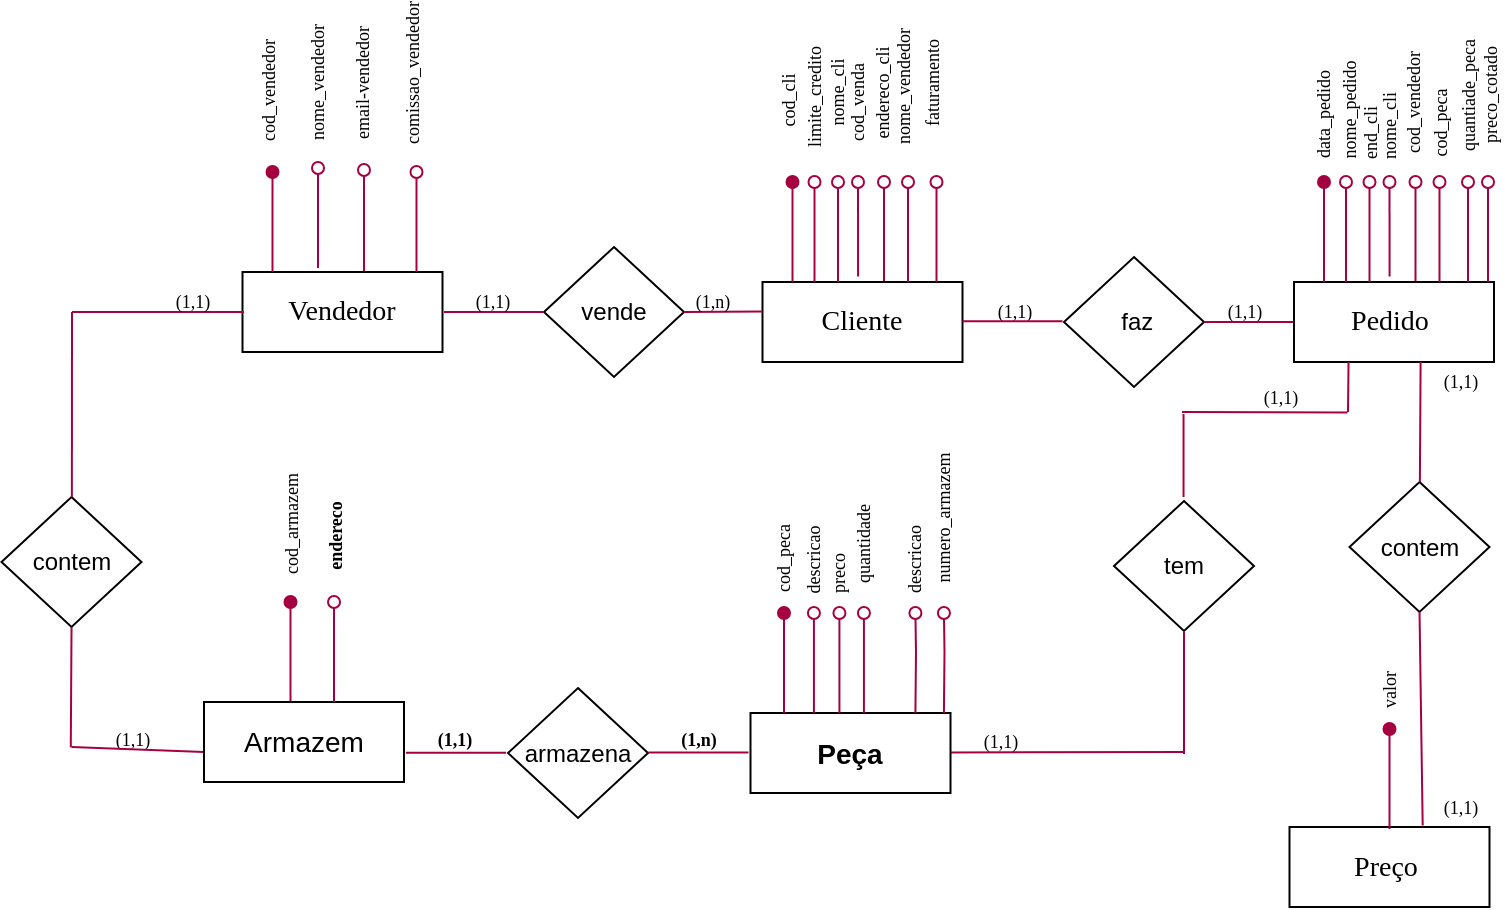 <mxfile version="20.2.6" type="github">
  <diagram id="frx2CAwn_rlbnii1L8UC" name="Página-1">
    <mxGraphModel dx="868" dy="520" grid="1" gridSize="10" guides="1" tooltips="1" connect="1" arrows="1" fold="1" page="1" pageScale="1" pageWidth="827" pageHeight="1169" math="0" shadow="0">
      <root>
        <mxCell id="0" />
        <mxCell id="1" parent="0" />
        <mxCell id="ZlgepFwVVTLc7G8j1k5C-1" value="" style="edgeStyle=none;rounded=0;orthogonalLoop=1;jettySize=auto;html=1;strokeColor=#A50040;endArrow=oval;endFill=0;fontSize=14;fillColor=#d80073;" edge="1" parent="1">
          <mxGeometry relative="1" as="geometry">
            <mxPoint x="190" y="209.0" as="sourcePoint" />
            <mxPoint x="190" y="149.0" as="targetPoint" />
          </mxGeometry>
        </mxCell>
        <mxCell id="ZlgepFwVVTLc7G8j1k5C-2" value="" style="rounded=0;whiteSpace=wrap;html=1;fontSize=14;" vertex="1" parent="1">
          <mxGeometry x="129.25" y="200" width="100" height="40" as="geometry" />
        </mxCell>
        <mxCell id="ZlgepFwVVTLc7G8j1k5C-3" value="" style="edgeStyle=none;rounded=0;orthogonalLoop=1;jettySize=auto;html=1;strokeColor=#A50040;endArrow=oval;endFill=0;fontSize=14;fillColor=#d80073;" edge="1" parent="1">
          <mxGeometry relative="1" as="geometry">
            <mxPoint x="167" y="198" as="sourcePoint" />
            <mxPoint x="167" y="148" as="targetPoint" />
          </mxGeometry>
        </mxCell>
        <mxCell id="ZlgepFwVVTLc7G8j1k5C-4" value="Vendedor" style="text;html=1;strokeColor=none;fillColor=none;align=center;verticalAlign=middle;whiteSpace=wrap;rounded=0;shadow=0;sketch=0;fontFamily=Verdana;fontSize=14;" vertex="1" parent="1">
          <mxGeometry x="124.25" y="205" width="110" height="30" as="geometry" />
        </mxCell>
        <mxCell id="ZlgepFwVVTLc7G8j1k5C-5" value="nome_vendedor" style="text;html=1;strokeColor=none;fillColor=none;align=center;verticalAlign=middle;whiteSpace=wrap;rounded=0;shadow=0;sketch=0;fontFamily=Verdana;fontSize=9;rotation=-90;" vertex="1" parent="1">
          <mxGeometry x="137" y="90" width="60" height="30" as="geometry" />
        </mxCell>
        <mxCell id="ZlgepFwVVTLc7G8j1k5C-6" value="email-vendedor" style="text;html=1;strokeColor=none;fillColor=none;align=center;verticalAlign=middle;whiteSpace=wrap;rounded=0;shadow=0;sketch=0;fontFamily=Verdana;fontSize=9;rotation=-90;" vertex="1" parent="1">
          <mxGeometry x="149.25" y="90" width="80" height="30" as="geometry" />
        </mxCell>
        <mxCell id="ZlgepFwVVTLc7G8j1k5C-8" value="" style="edgeStyle=none;rounded=0;orthogonalLoop=1;jettySize=auto;html=1;strokeColor=#A50040;endArrow=oval;endFill=0;fontSize=14;fillColor=#d80073;" edge="1" parent="1">
          <mxGeometry relative="1" as="geometry">
            <mxPoint x="216.25" y="200" as="sourcePoint" />
            <mxPoint x="216.25" y="150" as="targetPoint" />
          </mxGeometry>
        </mxCell>
        <mxCell id="ZlgepFwVVTLc7G8j1k5C-9" value="comissao_vendedor" style="text;html=1;strokeColor=none;fillColor=none;align=center;verticalAlign=middle;whiteSpace=wrap;rounded=0;shadow=0;sketch=0;fontFamily=Verdana;fontSize=9;rotation=-90;" vertex="1" parent="1">
          <mxGeometry x="189.25" y="90" width="50" height="20" as="geometry" />
        </mxCell>
        <mxCell id="ZlgepFwVVTLc7G8j1k5C-10" value="" style="edgeStyle=none;rounded=0;orthogonalLoop=1;jettySize=auto;html=1;strokeColor=#A50040;endArrow=oval;endFill=1;fontSize=14;fillColor=#d80073;" edge="1" parent="1">
          <mxGeometry relative="1" as="geometry">
            <mxPoint x="144.25" y="200" as="sourcePoint" />
            <mxPoint x="144.25" y="150" as="targetPoint" />
          </mxGeometry>
        </mxCell>
        <mxCell id="ZlgepFwVVTLc7G8j1k5C-11" value="cod_vendedor" style="text;html=1;strokeColor=none;fillColor=none;align=center;verticalAlign=middle;whiteSpace=wrap;rounded=0;shadow=0;sketch=0;fontFamily=Verdana;fontSize=9;rotation=-90;" vertex="1" parent="1">
          <mxGeometry x="110" y="95" width="65" height="28" as="geometry" />
        </mxCell>
        <mxCell id="ZlgepFwVVTLc7G8j1k5C-12" value="vende" style="rhombus;whiteSpace=wrap;html=1;" vertex="1" parent="1">
          <mxGeometry x="280" y="187.5" width="70" height="65" as="geometry" />
        </mxCell>
        <mxCell id="ZlgepFwVVTLc7G8j1k5C-13" value="" style="endArrow=none;html=1;rounded=0;exitX=0;exitY=0.5;exitDx=0;exitDy=0;fillColor=#d80073;strokeColor=#A50040;" edge="1" parent="1" source="ZlgepFwVVTLc7G8j1k5C-12">
          <mxGeometry width="50" height="50" relative="1" as="geometry">
            <mxPoint x="269" y="215" as="sourcePoint" />
            <mxPoint x="230" y="220" as="targetPoint" />
          </mxGeometry>
        </mxCell>
        <mxCell id="ZlgepFwVVTLc7G8j1k5C-14" value="" style="edgeStyle=none;rounded=0;orthogonalLoop=1;jettySize=auto;html=1;strokeColor=#A50040;endArrow=oval;endFill=0;fontSize=14;fillColor=#d80073;" edge="1" parent="1">
          <mxGeometry relative="1" as="geometry">
            <mxPoint x="450" y="215.0" as="sourcePoint" />
            <mxPoint x="450" y="155.0" as="targetPoint" />
          </mxGeometry>
        </mxCell>
        <mxCell id="ZlgepFwVVTLc7G8j1k5C-15" value="" style="rounded=0;whiteSpace=wrap;html=1;fontSize=14;" vertex="1" parent="1">
          <mxGeometry x="389.25" y="205" width="100" height="40" as="geometry" />
        </mxCell>
        <mxCell id="ZlgepFwVVTLc7G8j1k5C-16" value="" style="edgeStyle=none;rounded=0;orthogonalLoop=1;jettySize=auto;html=1;strokeColor=#A50040;endArrow=oval;endFill=0;fontSize=14;fillColor=#d80073;" edge="1" parent="1">
          <mxGeometry relative="1" as="geometry">
            <mxPoint x="427" y="205" as="sourcePoint" />
            <mxPoint x="427" y="155" as="targetPoint" />
          </mxGeometry>
        </mxCell>
        <mxCell id="ZlgepFwVVTLc7G8j1k5C-17" value="Cliente" style="text;html=1;strokeColor=none;fillColor=none;align=center;verticalAlign=middle;whiteSpace=wrap;rounded=0;shadow=0;sketch=0;fontFamily=Verdana;fontSize=14;" vertex="1" parent="1">
          <mxGeometry x="384.25" y="210" width="110" height="30" as="geometry" />
        </mxCell>
        <mxCell id="ZlgepFwVVTLc7G8j1k5C-18" value="nome_cli" style="text;html=1;strokeColor=none;fillColor=none;align=center;verticalAlign=middle;whiteSpace=wrap;rounded=0;shadow=0;sketch=0;fontFamily=Verdana;fontSize=9;rotation=-90;" vertex="1" parent="1">
          <mxGeometry x="397" y="95" width="60" height="30" as="geometry" />
        </mxCell>
        <mxCell id="ZlgepFwVVTLc7G8j1k5C-19" value="endereco_cli" style="text;html=1;strokeColor=none;fillColor=none;align=center;verticalAlign=middle;whiteSpace=wrap;rounded=0;shadow=0;sketch=0;fontFamily=Verdana;fontSize=9;rotation=-90;" vertex="1" parent="1">
          <mxGeometry x="409.25" y="95" width="80" height="30" as="geometry" />
        </mxCell>
        <mxCell id="ZlgepFwVVTLc7G8j1k5C-20" value="" style="edgeStyle=none;rounded=0;orthogonalLoop=1;jettySize=auto;html=1;strokeColor=#A50040;endArrow=oval;endFill=0;fontSize=14;fillColor=#d80073;" edge="1" parent="1">
          <mxGeometry relative="1" as="geometry">
            <mxPoint x="476.25" y="205" as="sourcePoint" />
            <mxPoint x="476.25" y="155" as="targetPoint" />
          </mxGeometry>
        </mxCell>
        <mxCell id="ZlgepFwVVTLc7G8j1k5C-21" value="faturamento" style="text;html=1;strokeColor=none;fillColor=none;align=center;verticalAlign=middle;whiteSpace=wrap;rounded=0;shadow=0;sketch=0;fontFamily=Verdana;fontSize=9;rotation=-90;" vertex="1" parent="1">
          <mxGeometry x="449.25" y="95" width="50" height="20" as="geometry" />
        </mxCell>
        <mxCell id="ZlgepFwVVTLc7G8j1k5C-22" value="" style="edgeStyle=none;rounded=0;orthogonalLoop=1;jettySize=auto;html=1;strokeColor=#A50040;endArrow=oval;endFill=1;fontSize=14;fillColor=#d80073;" edge="1" parent="1">
          <mxGeometry relative="1" as="geometry">
            <mxPoint x="404.25" y="205" as="sourcePoint" />
            <mxPoint x="404.25" y="155" as="targetPoint" />
          </mxGeometry>
        </mxCell>
        <mxCell id="ZlgepFwVVTLc7G8j1k5C-23" value="cod_cli" style="text;html=1;strokeColor=none;fillColor=none;align=center;verticalAlign=middle;whiteSpace=wrap;rounded=0;shadow=0;sketch=0;fontFamily=Verdana;fontSize=9;rotation=-90;" vertex="1" parent="1">
          <mxGeometry x="370" y="100" width="65" height="28" as="geometry" />
        </mxCell>
        <mxCell id="ZlgepFwVVTLc7G8j1k5C-24" value="" style="endArrow=none;html=1;rounded=0;exitX=0;exitY=0.5;exitDx=0;exitDy=0;fillColor=#d80073;strokeColor=#A50040;" edge="1" parent="1">
          <mxGeometry width="50" height="50" relative="1" as="geometry">
            <mxPoint x="389.25" y="219.76" as="sourcePoint" />
            <mxPoint x="350" y="220" as="targetPoint" />
          </mxGeometry>
        </mxCell>
        <mxCell id="ZlgepFwVVTLc7G8j1k5C-25" value="(1,1)&lt;span style=&quot;color: rgba(0, 0, 0, 0); font-family: monospace; font-size: 0px; text-align: start;&quot;&gt;%3CmxGraphModel%3E%3Croot%3E%3CmxCell%20id%3D%220%22%2F%3E%3CmxCell%20id%3D%221%22%20parent%3D%220%22%2F%3E%3CmxCell%20id%3D%222%22%20value%3D%22%22%20style%3D%22edgeStyle%3Dnone%3Brounded%3D0%3BorthogonalLoop%3D1%3BjettySize%3Dauto%3Bhtml%3D1%3BstrokeColor%3D%23FF00FF%3BendArrow%3Doval%3BendFill%3D0%3BfontSize%3D14%3B%22%20edge%3D%221%22%20parent%3D%221%22%3E%3CmxGeometry%20relative%3D%221%22%20as%3D%22geometry%22%3E%3CmxPoint%20x%3D%22333.01%22%20y%3D%22388.0%22%20as%3D%22sourcePoint%22%2F%3E%3CmxPoint%20x%3D%22333.01%22%20y%3D%22338.0%22%20as%3D%22targetPoint%22%2F%3E%3C%2FmxGeometry%3E%3C%2FmxCell%3E%3CmxCell%20id%3D%223%22%20value%3D%22dt_cobran%C3%A7a%22%20style%3D%22text%3Bhtml%3D1%3BstrokeColor%3Dnone%3BfillColor%3Dnone%3Balign%3Dcenter%3BverticalAlign%3Dmiddle%3BwhiteSpace%3Dwrap%3Brounded%3D0%3Bshadow%3D0%3Bsketch%3D0%3BfontFamily%3DVerdana%3BfontSize%3D9%3Brotation%3D-90%3B%22%20vertex%3D%221%22%20parent%3D%221%22%3E%3CmxGeometry%20x%3D%22318.01%22%20y%3D%22286.5%22%20width%3D%2260%22%20height%3D%2230%22%20as%3D%22geometry%22%2F%3E%3C%2FmxCell%3E%3C%2Froot%3E%3C%2FmxGraphModel%3E&lt;/span&gt;" style="text;html=1;align=center;verticalAlign=middle;resizable=0;points=[];autosize=1;strokeColor=none;fillColor=none;fontSize=9;fontFamily=Verdana;" vertex="1" parent="1">
          <mxGeometry x="229.25" y="205" width="50" height="20" as="geometry" />
        </mxCell>
        <mxCell id="ZlgepFwVVTLc7G8j1k5C-26" value="(1,n)&lt;span style=&quot;color: rgba(0, 0, 0, 0); font-family: monospace; font-size: 0px; text-align: start;&quot;&gt;%3CmxGraphModel%3E%3Croot%3E%3CmxCell%20id%3D%220%22%2F%3E%3CmxCell%20id%3D%221%22%20parent%3D%220%22%2F%3E%3CmxCell%20id%3D%222%22%20value%3D%22%22%20style%3D%22edgeStyle%3Dnone%3Brounded%3D0%3BorthogonalLoop%3D1%3BjettySize%3Dauto%3Bhtml%3D1%3BstrokeColor%3D%23FF00FF%3BendArrow%3Doval%3BendFill%3D0%3BfontSize%3D14%3B%22%20edge%3D%221%22%20parent%3D%221%22%3E%3CmxGeometry%20relative%3D%221%22%20as%3D%22geometry%22%3E%3CmxPoint%20x%3D%22333.01%22%20y%3D%22388.0%22%20as%3D%22sourcePoint%22%2F%3E%3CmxPoint%20x%3D%22333.01%22%20y%3D%22338.0%22%20as%3D%22targetPoint%22%2F%3E%3C%2FmxGeometry%3E%3C%2FmxCell%3E%3CmxCell%20id%3D%223%22%20value%3D%22dt_cobran%C3%A7a%22%20style%3D%22text%3Bhtml%3D1%3BstrokeColor%3Dnone%3BfillColor%3Dnone%3Balign%3Dcenter%3BverticalAlign%3Dmiddle%3BwhiteSpace%3Dwrap%3Brounded%3D0%3Bshadow%3D0%3Bsketch%3D0%3BfontFamily%3DVerdana%3BfontSize%3D9%3Brotation%3D-90%3B%22%20vertex%3D%221%22%20parent%3D%221%22%3E%3CmxGeometry%20x%3D%22318.01%22%20y%3D%22286.5%22%20width%3D%2260%22%20height%3D%2230%22%20as%3D%22geometry%22%2F%3E%3C%2FmxCell%3E%3C%2Froot%3E%3C%2FmxGraphModel%3E&lt;/span&gt;" style="text;html=1;align=center;verticalAlign=middle;resizable=0;points=[];autosize=1;strokeColor=none;fillColor=none;fontSize=9;fontFamily=Verdana;" vertex="1" parent="1">
          <mxGeometry x="339.25" y="205" width="50" height="20" as="geometry" />
        </mxCell>
        <mxCell id="ZlgepFwVVTLc7G8j1k5C-27" value="" style="edgeStyle=none;rounded=0;orthogonalLoop=1;jettySize=auto;html=1;strokeColor=#A50040;endArrow=oval;endFill=0;fontSize=14;fillColor=#d80073;" edge="1" parent="1">
          <mxGeometry relative="1" as="geometry">
            <mxPoint x="415.25" y="205" as="sourcePoint" />
            <mxPoint x="415.25" y="155" as="targetPoint" />
          </mxGeometry>
        </mxCell>
        <mxCell id="ZlgepFwVVTLc7G8j1k5C-28" value="limite_credito" style="text;html=1;strokeColor=none;fillColor=none;align=center;verticalAlign=middle;whiteSpace=wrap;rounded=0;shadow=0;sketch=0;fontFamily=Verdana;fontSize=9;rotation=-90;" vertex="1" parent="1">
          <mxGeometry x="385.25" y="97" width="60" height="30" as="geometry" />
        </mxCell>
        <mxCell id="ZlgepFwVVTLc7G8j1k5C-29" value="" style="edgeStyle=none;rounded=0;orthogonalLoop=1;jettySize=auto;html=1;strokeColor=#A50040;endArrow=oval;endFill=0;fontSize=14;fillColor=#d80073;exitX=0.468;exitY=-0.069;exitDx=0;exitDy=0;exitPerimeter=0;" edge="1" parent="1">
          <mxGeometry relative="1" as="geometry">
            <mxPoint x="437.05" y="202.24" as="sourcePoint" />
            <mxPoint x="437" y="155" as="targetPoint" />
          </mxGeometry>
        </mxCell>
        <mxCell id="ZlgepFwVVTLc7G8j1k5C-31" value="cod_venda" style="text;html=1;strokeColor=none;fillColor=none;align=center;verticalAlign=middle;whiteSpace=wrap;rounded=0;shadow=0;sketch=0;fontFamily=Verdana;fontSize=9;rotation=-90;" vertex="1" parent="1">
          <mxGeometry x="397" y="100" width="80" height="30" as="geometry" />
        </mxCell>
        <mxCell id="ZlgepFwVVTLc7G8j1k5C-32" value="" style="edgeStyle=none;rounded=0;orthogonalLoop=1;jettySize=auto;html=1;strokeColor=#A50040;endArrow=oval;endFill=0;fontSize=14;fillColor=#d80073;" edge="1" parent="1">
          <mxGeometry relative="1" as="geometry">
            <mxPoint x="462" y="205" as="sourcePoint" />
            <mxPoint x="462" y="155" as="targetPoint" />
          </mxGeometry>
        </mxCell>
        <mxCell id="ZlgepFwVVTLc7G8j1k5C-33" value="nome_vendedor" style="text;html=1;strokeColor=none;fillColor=none;align=center;verticalAlign=middle;whiteSpace=wrap;rounded=0;shadow=0;sketch=0;fontFamily=Verdana;fontSize=9;rotation=-90;" vertex="1" parent="1">
          <mxGeometry x="435" y="97" width="50" height="20" as="geometry" />
        </mxCell>
        <mxCell id="ZlgepFwVVTLc7G8j1k5C-34" value="&amp;nbsp;faz" style="rhombus;whiteSpace=wrap;html=1;" vertex="1" parent="1">
          <mxGeometry x="540" y="192.5" width="70" height="65" as="geometry" />
        </mxCell>
        <mxCell id="ZlgepFwVVTLc7G8j1k5C-35" value="(1,1)&lt;span style=&quot;color: rgba(0, 0, 0, 0); font-family: monospace; font-size: 0px; text-align: start;&quot;&gt;%3CmxGraphModel%3E%3Croot%3E%3CmxCell%20id%3D%220%22%2F%3E%3CmxCell%20id%3D%221%22%20parent%3D%220%22%2F%3E%3CmxCell%20id%3D%222%22%20value%3D%22%22%20style%3D%22edgeStyle%3Dnone%3Brounded%3D0%3BorthogonalLoop%3D1%3BjettySize%3Dauto%3Bhtml%3D1%3BstrokeColor%3D%23FF00FF%3BendArrow%3Doval%3BendFill%3D0%3BfontSize%3D14%3B%22%20edge%3D%221%22%20parent%3D%221%22%3E%3CmxGeometry%20relative%3D%221%22%20as%3D%22geometry%22%3E%3CmxPoint%20x%3D%22333.01%22%20y%3D%22388.0%22%20as%3D%22sourcePoint%22%2F%3E%3CmxPoint%20x%3D%22333.01%22%20y%3D%22338.0%22%20as%3D%22targetPoint%22%2F%3E%3C%2FmxGeometry%3E%3C%2FmxCell%3E%3CmxCell%20id%3D%223%22%20value%3D%22dt_cobran%C3%A7a%22%20style%3D%22text%3Bhtml%3D1%3BstrokeColor%3Dnone%3BfillColor%3Dnone%3Balign%3Dcenter%3BverticalAlign%3Dmiddle%3BwhiteSpace%3Dwrap%3Brounded%3D0%3Bshadow%3D0%3Bsketch%3D0%3BfontFamily%3DVerdana%3BfontSize%3D9%3Brotation%3D-90%3B%22%20vertex%3D%221%22%20parent%3D%221%22%3E%3CmxGeometry%20x%3D%22318.01%22%20y%3D%22286.5%22%20width%3D%2260%22%20height%3D%2230%22%20as%3D%22geometry%22%2F%3E%3C%2FmxCell%3E%3C%2Froot%3E%3C%2FmxGraphModel%3E&lt;/span&gt;" style="text;html=1;align=center;verticalAlign=middle;resizable=0;points=[];autosize=1;strokeColor=none;fillColor=none;fontSize=9;fontFamily=Verdana;" vertex="1" parent="1">
          <mxGeometry x="490" y="210" width="50" height="20" as="geometry" />
        </mxCell>
        <mxCell id="ZlgepFwVVTLc7G8j1k5C-36" value="" style="endArrow=none;html=1;rounded=0;exitX=0;exitY=0.5;exitDx=0;exitDy=0;fillColor=#d80073;strokeColor=#A50040;" edge="1" parent="1">
          <mxGeometry width="50" height="50" relative="1" as="geometry">
            <mxPoint x="539.25" y="224.67" as="sourcePoint" />
            <mxPoint x="489.25" y="224.67" as="targetPoint" />
          </mxGeometry>
        </mxCell>
        <mxCell id="ZlgepFwVVTLc7G8j1k5C-37" value="" style="edgeStyle=none;rounded=0;orthogonalLoop=1;jettySize=auto;html=1;strokeColor=#A50040;endArrow=oval;endFill=0;fontSize=14;fillColor=#d80073;" edge="1" parent="1">
          <mxGeometry relative="1" as="geometry">
            <mxPoint x="715.75" y="215.0" as="sourcePoint" />
            <mxPoint x="715.75" y="155.0" as="targetPoint" />
          </mxGeometry>
        </mxCell>
        <mxCell id="ZlgepFwVVTLc7G8j1k5C-38" value="" style="rounded=0;whiteSpace=wrap;html=1;fontSize=14;" vertex="1" parent="1">
          <mxGeometry x="655" y="205" width="100" height="40" as="geometry" />
        </mxCell>
        <mxCell id="ZlgepFwVVTLc7G8j1k5C-39" value="" style="edgeStyle=none;rounded=0;orthogonalLoop=1;jettySize=auto;html=1;strokeColor=#A50040;endArrow=oval;endFill=0;fontSize=14;fillColor=#d80073;" edge="1" parent="1">
          <mxGeometry relative="1" as="geometry">
            <mxPoint x="692.75" y="205" as="sourcePoint" />
            <mxPoint x="692.75" y="155" as="targetPoint" />
          </mxGeometry>
        </mxCell>
        <mxCell id="ZlgepFwVVTLc7G8j1k5C-40" value="Pedido" style="text;html=1;strokeColor=none;fillColor=none;align=center;verticalAlign=middle;whiteSpace=wrap;rounded=0;shadow=0;sketch=0;fontFamily=Verdana;fontSize=14;" vertex="1" parent="1">
          <mxGeometry x="652.75" y="210" width="100" height="30" as="geometry" />
        </mxCell>
        <mxCell id="ZlgepFwVVTLc7G8j1k5C-41" value="" style="edgeStyle=none;rounded=0;orthogonalLoop=1;jettySize=auto;html=1;strokeColor=#A50040;endArrow=oval;endFill=0;fontSize=14;fillColor=#d80073;" edge="1" parent="1">
          <mxGeometry relative="1" as="geometry">
            <mxPoint x="742" y="205" as="sourcePoint" />
            <mxPoint x="742" y="155" as="targetPoint" />
          </mxGeometry>
        </mxCell>
        <mxCell id="ZlgepFwVVTLc7G8j1k5C-42" value="cod_vendedor" style="text;html=1;strokeColor=none;fillColor=none;align=center;verticalAlign=middle;whiteSpace=wrap;rounded=0;shadow=0;sketch=0;fontFamily=Verdana;fontSize=9;rotation=-90;" vertex="1" parent="1">
          <mxGeometry x="690" y="110" width="50" height="10" as="geometry" />
        </mxCell>
        <mxCell id="ZlgepFwVVTLc7G8j1k5C-43" value="" style="edgeStyle=none;rounded=0;orthogonalLoop=1;jettySize=auto;html=1;strokeColor=#A50040;endArrow=oval;endFill=1;fontSize=14;fillColor=#d80073;" edge="1" parent="1">
          <mxGeometry relative="1" as="geometry">
            <mxPoint x="670" y="205" as="sourcePoint" />
            <mxPoint x="670" y="155" as="targetPoint" />
          </mxGeometry>
        </mxCell>
        <mxCell id="ZlgepFwVVTLc7G8j1k5C-44" value="" style="edgeStyle=none;rounded=0;orthogonalLoop=1;jettySize=auto;html=1;strokeColor=#A50040;endArrow=oval;endFill=0;fontSize=14;fillColor=#d80073;" edge="1" parent="1">
          <mxGeometry relative="1" as="geometry">
            <mxPoint x="681" y="205" as="sourcePoint" />
            <mxPoint x="681" y="155" as="targetPoint" />
          </mxGeometry>
        </mxCell>
        <mxCell id="ZlgepFwVVTLc7G8j1k5C-45" value="data_pedido" style="text;html=1;strokeColor=none;fillColor=none;align=center;verticalAlign=middle;whiteSpace=wrap;rounded=0;shadow=0;sketch=0;fontFamily=Verdana;fontSize=9;rotation=-90;" vertex="1" parent="1">
          <mxGeometry x="640" y="112" width="60" height="18" as="geometry" />
        </mxCell>
        <mxCell id="ZlgepFwVVTLc7G8j1k5C-46" value="" style="edgeStyle=none;rounded=0;orthogonalLoop=1;jettySize=auto;html=1;strokeColor=#A50040;endArrow=oval;endFill=0;fontSize=14;fillColor=#d80073;exitX=0.468;exitY=-0.069;exitDx=0;exitDy=0;exitPerimeter=0;" edge="1" parent="1">
          <mxGeometry relative="1" as="geometry">
            <mxPoint x="702.8" y="202.24" as="sourcePoint" />
            <mxPoint x="702.75" y="155" as="targetPoint" />
          </mxGeometry>
        </mxCell>
        <mxCell id="ZlgepFwVVTLc7G8j1k5C-47" value="end_cli" style="text;html=1;strokeColor=none;fillColor=none;align=center;verticalAlign=middle;whiteSpace=wrap;rounded=0;shadow=0;sketch=0;fontFamily=Verdana;fontSize=9;rotation=-90;" vertex="1" parent="1">
          <mxGeometry x="652.75" y="123" width="80" height="15" as="geometry" />
        </mxCell>
        <mxCell id="ZlgepFwVVTLc7G8j1k5C-48" value="" style="edgeStyle=none;rounded=0;orthogonalLoop=1;jettySize=auto;html=1;strokeColor=#A50040;endArrow=oval;endFill=0;fontSize=14;fillColor=#d80073;" edge="1" parent="1">
          <mxGeometry relative="1" as="geometry">
            <mxPoint x="727.75" y="205" as="sourcePoint" />
            <mxPoint x="727.75" y="155" as="targetPoint" />
          </mxGeometry>
        </mxCell>
        <mxCell id="ZlgepFwVVTLc7G8j1k5C-49" value="nome_cli" style="text;html=1;strokeColor=none;fillColor=none;align=center;verticalAlign=middle;whiteSpace=wrap;rounded=0;shadow=0;sketch=0;fontFamily=Verdana;fontSize=9;rotation=-90;" vertex="1" parent="1">
          <mxGeometry x="677.75" y="117" width="50" height="20" as="geometry" />
        </mxCell>
        <mxCell id="ZlgepFwVVTLc7G8j1k5C-50" value="(1,1)&lt;span style=&quot;color: rgba(0, 0, 0, 0); font-family: monospace; font-size: 0px; text-align: start;&quot;&gt;%3CmxGraphModel%3E%3Croot%3E%3CmxCell%20id%3D%220%22%2F%3E%3CmxCell%20id%3D%221%22%20parent%3D%220%22%2F%3E%3CmxCell%20id%3D%222%22%20value%3D%22%22%20style%3D%22edgeStyle%3Dnone%3Brounded%3D0%3BorthogonalLoop%3D1%3BjettySize%3Dauto%3Bhtml%3D1%3BstrokeColor%3D%23FF00FF%3BendArrow%3Doval%3BendFill%3D0%3BfontSize%3D14%3B%22%20edge%3D%221%22%20parent%3D%221%22%3E%3CmxGeometry%20relative%3D%221%22%20as%3D%22geometry%22%3E%3CmxPoint%20x%3D%22333.01%22%20y%3D%22388.0%22%20as%3D%22sourcePoint%22%2F%3E%3CmxPoint%20x%3D%22333.01%22%20y%3D%22338.0%22%20as%3D%22targetPoint%22%2F%3E%3C%2FmxGeometry%3E%3C%2FmxCell%3E%3CmxCell%20id%3D%223%22%20value%3D%22dt_cobran%C3%A7a%22%20style%3D%22text%3Bhtml%3D1%3BstrokeColor%3Dnone%3BfillColor%3Dnone%3Balign%3Dcenter%3BverticalAlign%3Dmiddle%3BwhiteSpace%3Dwrap%3Brounded%3D0%3Bshadow%3D0%3Bsketch%3D0%3BfontFamily%3DVerdana%3BfontSize%3D9%3Brotation%3D-90%3B%22%20vertex%3D%221%22%20parent%3D%221%22%3E%3CmxGeometry%20x%3D%22318.01%22%20y%3D%22286.5%22%20width%3D%2260%22%20height%3D%2230%22%20as%3D%22geometry%22%2F%3E%3C%2FmxCell%3E%3C%2Froot%3E%3C%2FmxGraphModel%3E&lt;/span&gt;" style="text;html=1;align=center;verticalAlign=middle;resizable=0;points=[];autosize=1;strokeColor=none;fillColor=none;fontSize=9;fontFamily=Verdana;" vertex="1" parent="1">
          <mxGeometry x="605" y="210" width="50" height="20" as="geometry" />
        </mxCell>
        <mxCell id="ZlgepFwVVTLc7G8j1k5C-51" value="" style="endArrow=none;html=1;rounded=0;fillColor=#d80073;strokeColor=#A50040;" edge="1" parent="1">
          <mxGeometry width="50" height="50" relative="1" as="geometry">
            <mxPoint x="654.75" y="225" as="sourcePoint" />
            <mxPoint x="610" y="225" as="targetPoint" />
          </mxGeometry>
        </mxCell>
        <mxCell id="ZlgepFwVVTLc7G8j1k5C-52" value="nome_pedido" style="text;html=1;strokeColor=none;fillColor=none;align=center;verticalAlign=middle;whiteSpace=wrap;rounded=0;shadow=0;sketch=0;fontFamily=Verdana;fontSize=9;rotation=-90;" vertex="1" parent="1">
          <mxGeometry x="652.75" y="110" width="60" height="18" as="geometry" />
        </mxCell>
        <mxCell id="ZlgepFwVVTLc7G8j1k5C-53" value="" style="edgeStyle=none;rounded=0;orthogonalLoop=1;jettySize=auto;html=1;strokeColor=#A50040;endArrow=oval;endFill=0;fontSize=14;fillColor=#d80073;" edge="1" parent="1">
          <mxGeometry relative="1" as="geometry">
            <mxPoint x="752" y="205" as="sourcePoint" />
            <mxPoint x="752" y="155" as="targetPoint" />
          </mxGeometry>
        </mxCell>
        <mxCell id="ZlgepFwVVTLc7G8j1k5C-54" value="cod_peca" style="text;html=1;strokeColor=none;fillColor=none;align=center;verticalAlign=middle;whiteSpace=wrap;rounded=0;shadow=0;sketch=0;fontFamily=Verdana;fontSize=9;rotation=-90;" vertex="1" parent="1">
          <mxGeometry x="702.75" y="120" width="50" height="11" as="geometry" />
        </mxCell>
        <mxCell id="ZlgepFwVVTLc7G8j1k5C-55" value="quantiade_peca" style="text;html=1;strokeColor=none;fillColor=none;align=center;verticalAlign=middle;whiteSpace=wrap;rounded=0;shadow=0;sketch=0;fontFamily=Verdana;fontSize=9;rotation=-90;" vertex="1" parent="1">
          <mxGeometry x="717" y="106" width="50" height="11" as="geometry" />
        </mxCell>
        <mxCell id="ZlgepFwVVTLc7G8j1k5C-56" value="preco_cotado" style="text;html=1;strokeColor=none;fillColor=none;align=center;verticalAlign=middle;whiteSpace=wrap;rounded=0;shadow=0;sketch=0;fontFamily=Verdana;fontSize=9;rotation=-90;" vertex="1" parent="1">
          <mxGeometry x="727.75" y="106" width="50" height="11" as="geometry" />
        </mxCell>
        <mxCell id="ZlgepFwVVTLc7G8j1k5C-57" value="contem" style="rhombus;whiteSpace=wrap;html=1;" vertex="1" parent="1">
          <mxGeometry x="682.75" y="305" width="70" height="65" as="geometry" />
        </mxCell>
        <mxCell id="ZlgepFwVVTLc7G8j1k5C-58" value="" style="endArrow=none;html=1;rounded=0;fillColor=#d80073;strokeColor=#A50040;entryX=0.633;entryY=1;entryDx=0;entryDy=0;entryPerimeter=0;" edge="1" parent="1">
          <mxGeometry width="50" height="50" relative="1" as="geometry">
            <mxPoint x="717.942" y="305.178" as="sourcePoint" />
            <mxPoint x="718.3" y="245" as="targetPoint" />
          </mxGeometry>
        </mxCell>
        <mxCell id="ZlgepFwVVTLc7G8j1k5C-59" value="(1,1)&lt;span style=&quot;color: rgba(0, 0, 0, 0); font-family: monospace; font-size: 0px; text-align: start;&quot;&gt;%3CmxGraphModel%3E%3Croot%3E%3CmxCell%20id%3D%220%22%2F%3E%3CmxCell%20id%3D%221%22%20parent%3D%220%22%2F%3E%3CmxCell%20id%3D%222%22%20value%3D%22%22%20style%3D%22edgeStyle%3Dnone%3Brounded%3D0%3BorthogonalLoop%3D1%3BjettySize%3Dauto%3Bhtml%3D1%3BstrokeColor%3D%23FF00FF%3BendArrow%3Doval%3BendFill%3D0%3BfontSize%3D14%3B%22%20edge%3D%221%22%20parent%3D%221%22%3E%3CmxGeometry%20relative%3D%221%22%20as%3D%22geometry%22%3E%3CmxPoint%20x%3D%22333.01%22%20y%3D%22388.0%22%20as%3D%22sourcePoint%22%2F%3E%3CmxPoint%20x%3D%22333.01%22%20y%3D%22338.0%22%20as%3D%22targetPoint%22%2F%3E%3C%2FmxGeometry%3E%3C%2FmxCell%3E%3CmxCell%20id%3D%223%22%20value%3D%22dt_cobran%C3%A7a%22%20style%3D%22text%3Bhtml%3D1%3BstrokeColor%3Dnone%3BfillColor%3Dnone%3Balign%3Dcenter%3BverticalAlign%3Dmiddle%3BwhiteSpace%3Dwrap%3Brounded%3D0%3Bshadow%3D0%3Bsketch%3D0%3BfontFamily%3DVerdana%3BfontSize%3D9%3Brotation%3D-90%3B%22%20vertex%3D%221%22%20parent%3D%221%22%3E%3CmxGeometry%20x%3D%22318.01%22%20y%3D%22286.5%22%20width%3D%2260%22%20height%3D%2230%22%20as%3D%22geometry%22%2F%3E%3C%2FmxCell%3E%3C%2Froot%3E%3C%2FmxGraphModel%3E&lt;/span&gt;" style="text;html=1;align=center;verticalAlign=middle;resizable=0;points=[];autosize=1;strokeColor=none;fillColor=none;fontSize=9;fontFamily=Verdana;" vertex="1" parent="1">
          <mxGeometry x="712.75" y="245" width="50" height="20" as="geometry" />
        </mxCell>
        <mxCell id="ZlgepFwVVTLc7G8j1k5C-60" value="(1,1)&lt;span style=&quot;color: rgba(0, 0, 0, 0); font-family: monospace; font-size: 0px; text-align: start;&quot;&gt;%3CmxGraphModel%3E%3Croot%3E%3CmxCell%20id%3D%220%22%2F%3E%3CmxCell%20id%3D%221%22%20parent%3D%220%22%2F%3E%3CmxCell%20id%3D%222%22%20value%3D%22%22%20style%3D%22edgeStyle%3Dnone%3Brounded%3D0%3BorthogonalLoop%3D1%3BjettySize%3Dauto%3Bhtml%3D1%3BstrokeColor%3D%23FF00FF%3BendArrow%3Doval%3BendFill%3D0%3BfontSize%3D14%3B%22%20edge%3D%221%22%20parent%3D%221%22%3E%3CmxGeometry%20relative%3D%221%22%20as%3D%22geometry%22%3E%3CmxPoint%20x%3D%22333.01%22%20y%3D%22388.0%22%20as%3D%22sourcePoint%22%2F%3E%3CmxPoint%20x%3D%22333.01%22%20y%3D%22338.0%22%20as%3D%22targetPoint%22%2F%3E%3C%2FmxGeometry%3E%3C%2FmxCell%3E%3CmxCell%20id%3D%223%22%20value%3D%22dt_cobran%C3%A7a%22%20style%3D%22text%3Bhtml%3D1%3BstrokeColor%3Dnone%3BfillColor%3Dnone%3Balign%3Dcenter%3BverticalAlign%3Dmiddle%3BwhiteSpace%3Dwrap%3Brounded%3D0%3Bshadow%3D0%3Bsketch%3D0%3BfontFamily%3DVerdana%3BfontSize%3D9%3Brotation%3D-90%3B%22%20vertex%3D%221%22%20parent%3D%221%22%3E%3CmxGeometry%20x%3D%22318.01%22%20y%3D%22286.5%22%20width%3D%2260%22%20height%3D%2230%22%20as%3D%22geometry%22%2F%3E%3C%2FmxCell%3E%3C%2Froot%3E%3C%2FmxGraphModel%3E&lt;/span&gt;" style="text;html=1;align=center;verticalAlign=middle;resizable=0;points=[];autosize=1;strokeColor=none;fillColor=none;fontSize=9;fontFamily=Verdana;" vertex="1" parent="1">
          <mxGeometry x="712.75" y="457.5" width="50" height="20" as="geometry" />
        </mxCell>
        <mxCell id="ZlgepFwVVTLc7G8j1k5C-61" value="" style="endArrow=none;html=1;rounded=0;fillColor=#d80073;strokeColor=#A50040;entryX=0.633;entryY=1;entryDx=0;entryDy=0;entryPerimeter=0;exitX=0.666;exitY=-0.018;exitDx=0;exitDy=0;exitPerimeter=0;" edge="1" parent="1" source="ZlgepFwVVTLc7G8j1k5C-63">
          <mxGeometry width="50" height="50" relative="1" as="geometry">
            <mxPoint x="717.402" y="430.178" as="sourcePoint" />
            <mxPoint x="717.76" y="370" as="targetPoint" />
          </mxGeometry>
        </mxCell>
        <mxCell id="ZlgepFwVVTLc7G8j1k5C-63" value="" style="rounded=0;whiteSpace=wrap;html=1;fontSize=14;" vertex="1" parent="1">
          <mxGeometry x="652.75" y="477.5" width="100" height="40" as="geometry" />
        </mxCell>
        <mxCell id="ZlgepFwVVTLc7G8j1k5C-65" value="Preço" style="text;html=1;strokeColor=none;fillColor=none;align=center;verticalAlign=middle;whiteSpace=wrap;rounded=0;shadow=0;sketch=0;fontFamily=Verdana;fontSize=14;" vertex="1" parent="1">
          <mxGeometry x="650.5" y="482.5" width="100" height="30" as="geometry" />
        </mxCell>
        <mxCell id="ZlgepFwVVTLc7G8j1k5C-68" value="" style="edgeStyle=none;rounded=0;orthogonalLoop=1;jettySize=auto;html=1;strokeColor=#A50040;endArrow=oval;endFill=1;fontSize=14;fillColor=#d80073;" edge="1" parent="1">
          <mxGeometry relative="1" as="geometry">
            <mxPoint x="702.75" y="478.5" as="sourcePoint" />
            <mxPoint x="702.75" y="428.5" as="targetPoint" />
          </mxGeometry>
        </mxCell>
        <mxCell id="ZlgepFwVVTLc7G8j1k5C-70" value="valor" style="text;html=1;strokeColor=none;fillColor=none;align=center;verticalAlign=middle;whiteSpace=wrap;rounded=0;shadow=0;sketch=0;fontFamily=Verdana;fontSize=9;rotation=-90;" vertex="1" parent="1">
          <mxGeometry x="672.75" y="400" width="60" height="18" as="geometry" />
        </mxCell>
        <mxCell id="ZlgepFwVVTLc7G8j1k5C-79" value="" style="endArrow=none;html=1;rounded=0;fillColor=#d80073;strokeColor=#A50040;" edge="1" parent="1">
          <mxGeometry width="50" height="50" relative="1" as="geometry">
            <mxPoint x="600" y="440" as="sourcePoint" />
            <mxPoint x="483.25" y="440.26" as="targetPoint" />
          </mxGeometry>
        </mxCell>
        <mxCell id="ZlgepFwVVTLc7G8j1k5C-81" value="" style="endArrow=none;html=1;rounded=0;fillColor=#d80073;strokeColor=#A50040;exitX=0.052;exitY=0.5;exitDx=0;exitDy=0;exitPerimeter=0;" edge="1" parent="1" source="ZlgepFwVVTLc7G8j1k5C-4">
          <mxGeometry width="50" height="50" relative="1" as="geometry">
            <mxPoint x="120" y="220" as="sourcePoint" />
            <mxPoint x="44" y="220" as="targetPoint" />
          </mxGeometry>
        </mxCell>
        <mxCell id="ZlgepFwVVTLc7G8j1k5C-82" value="(1,1)&lt;span style=&quot;color: rgba(0, 0, 0, 0); font-family: monospace; font-size: 0px; text-align: start;&quot;&gt;%3CmxGraphModel%3E%3Croot%3E%3CmxCell%20id%3D%220%22%2F%3E%3CmxCell%20id%3D%221%22%20parent%3D%220%22%2F%3E%3CmxCell%20id%3D%222%22%20value%3D%22%22%20style%3D%22edgeStyle%3Dnone%3Brounded%3D0%3BorthogonalLoop%3D1%3BjettySize%3Dauto%3Bhtml%3D1%3BstrokeColor%3D%23FF00FF%3BendArrow%3Doval%3BendFill%3D0%3BfontSize%3D14%3B%22%20edge%3D%221%22%20parent%3D%221%22%3E%3CmxGeometry%20relative%3D%221%22%20as%3D%22geometry%22%3E%3CmxPoint%20x%3D%22333.01%22%20y%3D%22388.0%22%20as%3D%22sourcePoint%22%2F%3E%3CmxPoint%20x%3D%22333.01%22%20y%3D%22338.0%22%20as%3D%22targetPoint%22%2F%3E%3C%2FmxGeometry%3E%3C%2FmxCell%3E%3CmxCell%20id%3D%223%22%20value%3D%22dt_cobran%C3%A7a%22%20style%3D%22text%3Bhtml%3D1%3BstrokeColor%3Dnone%3BfillColor%3Dnone%3Balign%3Dcenter%3BverticalAlign%3Dmiddle%3BwhiteSpace%3Dwrap%3Brounded%3D0%3Bshadow%3D0%3Bsketch%3D0%3BfontFamily%3DVerdana%3BfontSize%3D9%3Brotation%3D-90%3B%22%20vertex%3D%221%22%20parent%3D%221%22%3E%3CmxGeometry%20x%3D%22318.01%22%20y%3D%22286.5%22%20width%3D%2260%22%20height%3D%2230%22%20as%3D%22geometry%22%2F%3E%3C%2FmxCell%3E%3C%2Froot%3E%3C%2FmxGraphModel%3E&lt;/span&gt;" style="text;html=1;align=center;verticalAlign=middle;resizable=0;points=[];autosize=1;strokeColor=none;fillColor=none;fontSize=9;fontFamily=Verdana;" vertex="1" parent="1">
          <mxGeometry x="78.75" y="205" width="50" height="20" as="geometry" />
        </mxCell>
        <mxCell id="ZlgepFwVVTLc7G8j1k5C-86" value="" style="endArrow=none;html=1;rounded=0;exitX=0;exitY=0.5;exitDx=0;exitDy=0;fillColor=#d80073;strokeColor=#A50040;" edge="1" parent="1">
          <mxGeometry width="50" height="50" relative="1" as="geometry">
            <mxPoint x="261" y="440.43" as="sourcePoint" />
            <mxPoint x="211" y="440.43" as="targetPoint" />
          </mxGeometry>
        </mxCell>
        <mxCell id="ZlgepFwVVTLc7G8j1k5C-87" value="contem" style="rhombus;whiteSpace=wrap;html=1;" vertex="1" parent="1">
          <mxGeometry x="8.75" y="312.5" width="70" height="65" as="geometry" />
        </mxCell>
        <mxCell id="ZlgepFwVVTLc7G8j1k5C-88" value="" style="endArrow=none;html=1;rounded=0;fillColor=#d80073;strokeColor=#A50040;" edge="1" parent="1">
          <mxGeometry width="50" height="50" relative="1" as="geometry">
            <mxPoint x="43.942" y="312.678" as="sourcePoint" />
            <mxPoint x="44" y="220" as="targetPoint" />
          </mxGeometry>
        </mxCell>
        <mxCell id="ZlgepFwVVTLc7G8j1k5C-89" value="(1,1)&lt;span style=&quot;color: rgba(0, 0, 0, 0); font-family: monospace; font-size: 0px; text-align: start;&quot;&gt;%3CmxGraphModel%3E%3Croot%3E%3CmxCell%20id%3D%220%22%2F%3E%3CmxCell%20id%3D%221%22%20parent%3D%220%22%2F%3E%3CmxCell%20id%3D%222%22%20value%3D%22%22%20style%3D%22edgeStyle%3Dnone%3Brounded%3D0%3BorthogonalLoop%3D1%3BjettySize%3Dauto%3Bhtml%3D1%3BstrokeColor%3D%23FF00FF%3BendArrow%3Doval%3BendFill%3D0%3BfontSize%3D14%3B%22%20edge%3D%221%22%20parent%3D%221%22%3E%3CmxGeometry%20relative%3D%221%22%20as%3D%22geometry%22%3E%3CmxPoint%20x%3D%22333.01%22%20y%3D%22388.0%22%20as%3D%22sourcePoint%22%2F%3E%3CmxPoint%20x%3D%22333.01%22%20y%3D%22338.0%22%20as%3D%22targetPoint%22%2F%3E%3C%2FmxGeometry%3E%3C%2FmxCell%3E%3CmxCell%20id%3D%223%22%20value%3D%22dt_cobran%C3%A7a%22%20style%3D%22text%3Bhtml%3D1%3BstrokeColor%3Dnone%3BfillColor%3Dnone%3Balign%3Dcenter%3BverticalAlign%3Dmiddle%3BwhiteSpace%3Dwrap%3Brounded%3D0%3Bshadow%3D0%3Bsketch%3D0%3BfontFamily%3DVerdana%3BfontSize%3D9%3Brotation%3D-90%3B%22%20vertex%3D%221%22%20parent%3D%221%22%3E%3CmxGeometry%20x%3D%22318.01%22%20y%3D%22286.5%22%20width%3D%2260%22%20height%3D%2230%22%20as%3D%22geometry%22%2F%3E%3C%2FmxCell%3E%3C%2Froot%3E%3C%2FmxGraphModel%3E&lt;/span&gt;" style="text;html=1;align=center;verticalAlign=middle;resizable=0;points=[];autosize=1;strokeColor=none;fillColor=none;fontSize=9;fontFamily=Verdana;" vertex="1" parent="1">
          <mxGeometry x="48.75" y="424" width="50" height="20" as="geometry" />
        </mxCell>
        <mxCell id="ZlgepFwVVTLc7G8j1k5C-90" value="" style="endArrow=none;html=1;rounded=0;fillColor=#d80073;strokeColor=#A50040;entryX=0.633;entryY=1;entryDx=0;entryDy=0;entryPerimeter=0;" edge="1" parent="1">
          <mxGeometry width="50" height="50" relative="1" as="geometry">
            <mxPoint x="43.402" y="437.678" as="sourcePoint" />
            <mxPoint x="43.76" y="377.5" as="targetPoint" />
          </mxGeometry>
        </mxCell>
        <mxCell id="ZlgepFwVVTLc7G8j1k5C-92" value="" style="edgeStyle=none;rounded=0;orthogonalLoop=1;jettySize=auto;html=1;strokeColor=#A50040;endArrow=oval;endFill=1;fontSize=14;fillColor=#d80073;" edge="1" parent="1">
          <mxGeometry relative="1" as="geometry">
            <mxPoint x="153.25" y="415" as="sourcePoint" />
            <mxPoint x="153.25" y="365" as="targetPoint" />
          </mxGeometry>
        </mxCell>
        <mxCell id="ZlgepFwVVTLc7G8j1k5C-93" value="cod_armazem" style="text;html=1;strokeColor=none;fillColor=none;align=center;verticalAlign=middle;whiteSpace=wrap;rounded=0;shadow=0;sketch=0;fontFamily=Verdana;fontSize=9;rotation=-90;" vertex="1" parent="1">
          <mxGeometry x="123.25" y="316.5" width="60" height="18" as="geometry" />
        </mxCell>
        <mxCell id="ZlgepFwVVTLc7G8j1k5C-94" value="" style="endArrow=none;html=1;rounded=0;exitX=0;exitY=0.5;exitDx=0;exitDy=0;fillColor=#d80073;strokeColor=#A50040;entryX=0;entryY=0.625;entryDx=0;entryDy=0;entryPerimeter=0;" edge="1" parent="1" target="ZlgepFwVVTLc7G8j1k5C-95">
          <mxGeometry width="50" height="50" relative="1" as="geometry">
            <mxPoint x="43.75" y="437.5" as="sourcePoint" />
            <mxPoint x="-6.25" y="437.5" as="targetPoint" />
          </mxGeometry>
        </mxCell>
        <mxCell id="ZlgepFwVVTLc7G8j1k5C-95" value="Armazem" style="rounded=0;whiteSpace=wrap;html=1;fontSize=14;" vertex="1" parent="1">
          <mxGeometry x="110" y="415" width="100" height="40" as="geometry" />
        </mxCell>
        <mxCell id="ZlgepFwVVTLc7G8j1k5C-96" value="" style="edgeStyle=none;rounded=0;orthogonalLoop=1;jettySize=auto;html=1;strokeColor=#A50040;endArrow=oval;endFill=0;fontSize=14;fillColor=#d80073;fontStyle=1" edge="1" parent="1">
          <mxGeometry relative="1" as="geometry">
            <mxPoint x="175" y="415" as="sourcePoint" />
            <mxPoint x="175" y="365" as="targetPoint" />
          </mxGeometry>
        </mxCell>
        <mxCell id="ZlgepFwVVTLc7G8j1k5C-97" value="endereco" style="text;html=1;strokeColor=none;fillColor=none;align=center;verticalAlign=middle;whiteSpace=wrap;rounded=0;shadow=0;sketch=0;fontFamily=Verdana;fontSize=9;rotation=-90;fontStyle=1" vertex="1" parent="1">
          <mxGeometry x="145.25" y="322.5" width="60" height="18" as="geometry" />
        </mxCell>
        <mxCell id="ZlgepFwVVTLc7G8j1k5C-98" value="armazena" style="rhombus;whiteSpace=wrap;html=1;" vertex="1" parent="1">
          <mxGeometry x="262" y="408" width="70" height="65" as="geometry" />
        </mxCell>
        <mxCell id="ZlgepFwVVTLc7G8j1k5C-99" value="Peça" style="rounded=0;whiteSpace=wrap;html=1;fontSize=14;fontStyle=1" vertex="1" parent="1">
          <mxGeometry x="383.25" y="420.5" width="100" height="40" as="geometry" />
        </mxCell>
        <mxCell id="ZlgepFwVVTLc7G8j1k5C-100" value="" style="endArrow=none;html=1;rounded=0;exitX=0;exitY=0.5;exitDx=0;exitDy=0;fillColor=#d80073;strokeColor=#A50040;" edge="1" parent="1">
          <mxGeometry width="50" height="50" relative="1" as="geometry">
            <mxPoint x="382.25" y="440.21" as="sourcePoint" />
            <mxPoint x="332.25" y="440.21" as="targetPoint" />
          </mxGeometry>
        </mxCell>
        <mxCell id="ZlgepFwVVTLc7G8j1k5C-102" value="" style="edgeStyle=none;rounded=0;orthogonalLoop=1;jettySize=auto;html=1;strokeColor=#A50040;endArrow=oval;endFill=1;fontSize=14;fillColor=#d80073;" edge="1" parent="1">
          <mxGeometry relative="1" as="geometry">
            <mxPoint x="400" y="420.5" as="sourcePoint" />
            <mxPoint x="400" y="370.5" as="targetPoint" />
          </mxGeometry>
        </mxCell>
        <mxCell id="ZlgepFwVVTLc7G8j1k5C-103" value="cod_peca" style="text;html=1;strokeColor=none;fillColor=none;align=center;verticalAlign=middle;whiteSpace=wrap;rounded=0;shadow=0;sketch=0;fontFamily=Verdana;fontSize=9;rotation=-90;" vertex="1" parent="1">
          <mxGeometry x="370" y="334" width="60" height="18" as="geometry" />
        </mxCell>
        <mxCell id="ZlgepFwVVTLc7G8j1k5C-106" value="" style="edgeStyle=none;rounded=0;orthogonalLoop=1;jettySize=auto;html=1;strokeColor=#A50040;endArrow=oval;endFill=0;fontSize=14;fillColor=#d80073;fontStyle=1" edge="1" parent="1">
          <mxGeometry relative="1" as="geometry">
            <mxPoint x="414.96" y="420.5" as="sourcePoint" />
            <mxPoint x="414.96" y="370.5" as="targetPoint" />
          </mxGeometry>
        </mxCell>
        <mxCell id="ZlgepFwVVTLc7G8j1k5C-107" value="descricao" style="text;html=1;strokeColor=none;fillColor=none;align=center;verticalAlign=middle;whiteSpace=wrap;rounded=0;shadow=0;sketch=0;fontFamily=Verdana;fontSize=9;rotation=-90;" vertex="1" parent="1">
          <mxGeometry x="384.25" y="334.5" width="60" height="18" as="geometry" />
        </mxCell>
        <mxCell id="ZlgepFwVVTLc7G8j1k5C-110" value="" style="edgeStyle=none;rounded=0;orthogonalLoop=1;jettySize=auto;html=1;strokeColor=#A50040;endArrow=oval;endFill=0;fontSize=14;fillColor=#d80073;fontStyle=1" edge="1" parent="1">
          <mxGeometry relative="1" as="geometry">
            <mxPoint x="427.71" y="420.5" as="sourcePoint" />
            <mxPoint x="427.71" y="370.5" as="targetPoint" />
          </mxGeometry>
        </mxCell>
        <mxCell id="ZlgepFwVVTLc7G8j1k5C-111" value="preco" style="text;html=1;strokeColor=none;fillColor=none;align=center;verticalAlign=middle;whiteSpace=wrap;rounded=0;shadow=0;sketch=0;fontFamily=Verdana;fontSize=9;rotation=-90;" vertex="1" parent="1">
          <mxGeometry x="397" y="341.5" width="60" height="18" as="geometry" />
        </mxCell>
        <mxCell id="ZlgepFwVVTLc7G8j1k5C-112" value="" style="edgeStyle=none;rounded=0;orthogonalLoop=1;jettySize=auto;html=1;strokeColor=#A50040;endArrow=oval;endFill=0;fontSize=14;fillColor=#d80073;fontStyle=1" edge="1" parent="1">
          <mxGeometry relative="1" as="geometry">
            <mxPoint x="439.96" y="420.5" as="sourcePoint" />
            <mxPoint x="439.96" y="370.5" as="targetPoint" />
          </mxGeometry>
        </mxCell>
        <mxCell id="ZlgepFwVVTLc7G8j1k5C-113" value="quantidade" style="text;html=1;strokeColor=none;fillColor=none;align=center;verticalAlign=middle;whiteSpace=wrap;rounded=0;shadow=0;sketch=0;fontFamily=Verdana;fontSize=9;rotation=-90;" vertex="1" parent="1">
          <mxGeometry x="409.25" y="326.5" width="60" height="18" as="geometry" />
        </mxCell>
        <mxCell id="ZlgepFwVVTLc7G8j1k5C-114" value="" style="edgeStyle=none;rounded=0;orthogonalLoop=1;jettySize=auto;html=1;strokeColor=#A50040;endArrow=oval;endFill=0;fontSize=14;fillColor=#d80073;fontStyle=1;align=center;" edge="1" parent="1">
          <mxGeometry relative="1" as="geometry">
            <mxPoint x="465.71" y="420.5" as="sourcePoint" />
            <mxPoint x="465.71" y="370.5" as="targetPoint" />
            <Array as="points">
              <mxPoint x="466" y="390" />
            </Array>
          </mxGeometry>
        </mxCell>
        <mxCell id="ZlgepFwVVTLc7G8j1k5C-115" value="descricao" style="text;html=1;strokeColor=none;fillColor=none;align=center;verticalAlign=middle;whiteSpace=wrap;rounded=0;shadow=0;sketch=0;fontFamily=Verdana;fontSize=9;rotation=-90;" vertex="1" parent="1">
          <mxGeometry x="435" y="334.5" width="60" height="18" as="geometry" />
        </mxCell>
        <mxCell id="ZlgepFwVVTLc7G8j1k5C-116" value="" style="edgeStyle=none;rounded=0;orthogonalLoop=1;jettySize=auto;html=1;strokeColor=#A50040;endArrow=oval;endFill=0;fontSize=14;fillColor=#d80073;fontStyle=1;align=center;" edge="1" parent="1">
          <mxGeometry relative="1" as="geometry">
            <mxPoint x="479.96" y="420.5" as="sourcePoint" />
            <mxPoint x="479.96" y="370.5" as="targetPoint" />
            <Array as="points">
              <mxPoint x="480.25" y="390" />
            </Array>
          </mxGeometry>
        </mxCell>
        <mxCell id="ZlgepFwVVTLc7G8j1k5C-117" value="numero_armazem" style="text;html=1;strokeColor=none;fillColor=none;align=center;verticalAlign=middle;whiteSpace=wrap;rounded=0;shadow=0;sketch=0;fontFamily=Verdana;fontSize=9;rotation=-90;" vertex="1" parent="1">
          <mxGeometry x="449.25" y="313.5" width="60" height="18" as="geometry" />
        </mxCell>
        <mxCell id="ZlgepFwVVTLc7G8j1k5C-118" value="(1,1)&lt;span style=&quot;color: rgba(0, 0, 0, 0); font-family: monospace; font-size: 0px; text-align: start;&quot;&gt;%3CmxGraphModel%3E%3Croot%3E%3CmxCell%20id%3D%220%22%2F%3E%3CmxCell%20id%3D%221%22%20parent%3D%220%22%2F%3E%3CmxCell%20id%3D%222%22%20value%3D%22%22%20style%3D%22edgeStyle%3Dnone%3Brounded%3D0%3BorthogonalLoop%3D1%3BjettySize%3Dauto%3Bhtml%3D1%3BstrokeColor%3D%23FF00FF%3BendArrow%3Doval%3BendFill%3D0%3BfontSize%3D14%3B%22%20edge%3D%221%22%20parent%3D%221%22%3E%3CmxGeometry%20relative%3D%221%22%20as%3D%22geometry%22%3E%3CmxPoint%20x%3D%22333.01%22%20y%3D%22388.0%22%20as%3D%22sourcePoint%22%2F%3E%3CmxPoint%20x%3D%22333.01%22%20y%3D%22338.0%22%20as%3D%22targetPoint%22%2F%3E%3C%2FmxGeometry%3E%3C%2FmxCell%3E%3CmxCell%20id%3D%223%22%20value%3D%22dt_cobran%C3%A7a%22%20style%3D%22text%3Bhtml%3D1%3BstrokeColor%3Dnone%3BfillColor%3Dnone%3Balign%3Dcenter%3BverticalAlign%3Dmiddle%3BwhiteSpace%3Dwrap%3Brounded%3D0%3Bshadow%3D0%3Bsketch%3D0%3BfontFamily%3DVerdana%3BfontSize%3D9%3Brotation%3D-90%3B%22%20vertex%3D%221%22%20parent%3D%221%22%3E%3CmxGeometry%20x%3D%22318.01%22%20y%3D%22286.5%22%20width%3D%2260%22%20height%3D%2230%22%20as%3D%22geometry%22%2F%3E%3C%2FmxCell%3E%3C%2Froot%3E%3C%2FmxGraphModel%3E&lt;/span&gt;" style="text;html=1;align=center;verticalAlign=middle;resizable=0;points=[];autosize=1;strokeColor=none;fillColor=none;fontSize=9;fontFamily=Verdana;fontStyle=1" vertex="1" parent="1">
          <mxGeometry x="210" y="424" width="50" height="20" as="geometry" />
        </mxCell>
        <mxCell id="ZlgepFwVVTLc7G8j1k5C-119" value="(1,n)&lt;span style=&quot;color: rgba(0, 0, 0, 0); font-family: monospace; font-size: 0px; text-align: start;&quot;&gt;%3CmxGraphModel%3E%3Croot%3E%3CmxCell%20id%3D%220%22%2F%3E%3CmxCell%20id%3D%221%22%20parent%3D%220%22%2F%3E%3CmxCell%20id%3D%222%22%20value%3D%22%22%20style%3D%22edgeStyle%3Dnone%3Brounded%3D0%3BorthogonalLoop%3D1%3BjettySize%3Dauto%3Bhtml%3D1%3BstrokeColor%3D%23FF00FF%3BendArrow%3Doval%3BendFill%3D0%3BfontSize%3D14%3B%22%20edge%3D%221%22%20parent%3D%221%22%3E%3CmxGeometry%20relative%3D%221%22%20as%3D%22geometry%22%3E%3CmxPoint%20x%3D%22333.01%22%20y%3D%22388.0%22%20as%3D%22sourcePoint%22%2F%3E%3CmxPoint%20x%3D%22333.01%22%20y%3D%22338.0%22%20as%3D%22targetPoint%22%2F%3E%3C%2FmxGeometry%3E%3C%2FmxCell%3E%3CmxCell%20id%3D%223%22%20value%3D%22dt_cobran%C3%A7a%22%20style%3D%22text%3Bhtml%3D1%3BstrokeColor%3Dnone%3BfillColor%3Dnone%3Balign%3Dcenter%3BverticalAlign%3Dmiddle%3BwhiteSpace%3Dwrap%3Brounded%3D0%3Bshadow%3D0%3Bsketch%3D0%3BfontFamily%3DVerdana%3BfontSize%3D9%3Brotation%3D-90%3B%22%20vertex%3D%221%22%20parent%3D%221%22%3E%3CmxGeometry%20x%3D%22318.01%22%20y%3D%22286.5%22%20width%3D%2260%22%20height%3D%2230%22%20as%3D%22geometry%22%2F%3E%3C%2FmxCell%3E%3C%2Froot%3E%3C%2FmxGraphModel%3E&lt;/span&gt;" style="text;html=1;align=center;verticalAlign=middle;resizable=0;points=[];autosize=1;strokeColor=none;fillColor=none;fontSize=9;fontFamily=Verdana;fontStyle=1" vertex="1" parent="1">
          <mxGeometry x="332" y="424" width="50" height="20" as="geometry" />
        </mxCell>
        <mxCell id="ZlgepFwVVTLc7G8j1k5C-121" value="" style="endArrow=none;html=1;rounded=0;fillColor=#d80073;strokeColor=#A50040;" edge="1" parent="1">
          <mxGeometry width="50" height="50" relative="1" as="geometry">
            <mxPoint x="600" y="441" as="sourcePoint" />
            <mxPoint x="600" y="380" as="targetPoint" />
          </mxGeometry>
        </mxCell>
        <mxCell id="ZlgepFwVVTLc7G8j1k5C-122" value="" style="endArrow=none;html=1;rounded=0;fillColor=#d80073;strokeColor=#A50040;" edge="1" parent="1">
          <mxGeometry width="50" height="50" relative="1" as="geometry">
            <mxPoint x="681.75" y="270.26" as="sourcePoint" />
            <mxPoint x="599" y="270" as="targetPoint" />
          </mxGeometry>
        </mxCell>
        <mxCell id="ZlgepFwVVTLc7G8j1k5C-123" value="tem" style="rhombus;whiteSpace=wrap;html=1;" vertex="1" parent="1">
          <mxGeometry x="565" y="314.5" width="70" height="65" as="geometry" />
        </mxCell>
        <mxCell id="ZlgepFwVVTLc7G8j1k5C-124" value="" style="endArrow=none;html=1;rounded=0;fillColor=#d80073;strokeColor=#A50040;" edge="1" parent="1">
          <mxGeometry width="50" height="50" relative="1" as="geometry">
            <mxPoint x="599.76" y="312.5" as="sourcePoint" />
            <mxPoint x="599.76" y="271" as="targetPoint" />
          </mxGeometry>
        </mxCell>
        <mxCell id="ZlgepFwVVTLc7G8j1k5C-125" value="" style="endArrow=none;html=1;rounded=0;fillColor=#d80073;strokeColor=#A50040;" edge="1" parent="1">
          <mxGeometry width="50" height="50" relative="1" as="geometry">
            <mxPoint x="682" y="270" as="sourcePoint" />
            <mxPoint x="682.27" y="245" as="targetPoint" />
          </mxGeometry>
        </mxCell>
        <mxCell id="ZlgepFwVVTLc7G8j1k5C-126" value="(1,1)&lt;span style=&quot;color: rgba(0, 0, 0, 0); font-family: monospace; font-size: 0px; text-align: start;&quot;&gt;%3CmxGraphModel%3E%3Croot%3E%3CmxCell%20id%3D%220%22%2F%3E%3CmxCell%20id%3D%221%22%20parent%3D%220%22%2F%3E%3CmxCell%20id%3D%222%22%20value%3D%22%22%20style%3D%22edgeStyle%3Dnone%3Brounded%3D0%3BorthogonalLoop%3D1%3BjettySize%3Dauto%3Bhtml%3D1%3BstrokeColor%3D%23FF00FF%3BendArrow%3Doval%3BendFill%3D0%3BfontSize%3D14%3B%22%20edge%3D%221%22%20parent%3D%221%22%3E%3CmxGeometry%20relative%3D%221%22%20as%3D%22geometry%22%3E%3CmxPoint%20x%3D%22333.01%22%20y%3D%22388.0%22%20as%3D%22sourcePoint%22%2F%3E%3CmxPoint%20x%3D%22333.01%22%20y%3D%22338.0%22%20as%3D%22targetPoint%22%2F%3E%3C%2FmxGeometry%3E%3C%2FmxCell%3E%3CmxCell%20id%3D%223%22%20value%3D%22dt_cobran%C3%A7a%22%20style%3D%22text%3Bhtml%3D1%3BstrokeColor%3Dnone%3BfillColor%3Dnone%3Balign%3Dcenter%3BverticalAlign%3Dmiddle%3BwhiteSpace%3Dwrap%3Brounded%3D0%3Bshadow%3D0%3Bsketch%3D0%3BfontFamily%3DVerdana%3BfontSize%3D9%3Brotation%3D-90%3B%22%20vertex%3D%221%22%20parent%3D%221%22%3E%3CmxGeometry%20x%3D%22318.01%22%20y%3D%22286.5%22%20width%3D%2260%22%20height%3D%2230%22%20as%3D%22geometry%22%2F%3E%3C%2FmxCell%3E%3C%2Froot%3E%3C%2FmxGraphModel%3E&lt;/span&gt;" style="text;html=1;align=center;verticalAlign=middle;resizable=0;points=[];autosize=1;strokeColor=none;fillColor=none;fontSize=9;fontFamily=Verdana;" vertex="1" parent="1">
          <mxGeometry x="483.25" y="425" width="50" height="20" as="geometry" />
        </mxCell>
        <mxCell id="ZlgepFwVVTLc7G8j1k5C-127" value="(1,1)&lt;span style=&quot;color: rgba(0, 0, 0, 0); font-family: monospace; font-size: 0px; text-align: start;&quot;&gt;%3CmxGraphModel%3E%3Croot%3E%3CmxCell%20id%3D%220%22%2F%3E%3CmxCell%20id%3D%221%22%20parent%3D%220%22%2F%3E%3CmxCell%20id%3D%222%22%20value%3D%22%22%20style%3D%22edgeStyle%3Dnone%3Brounded%3D0%3BorthogonalLoop%3D1%3BjettySize%3Dauto%3Bhtml%3D1%3BstrokeColor%3D%23FF00FF%3BendArrow%3Doval%3BendFill%3D0%3BfontSize%3D14%3B%22%20edge%3D%221%22%20parent%3D%221%22%3E%3CmxGeometry%20relative%3D%221%22%20as%3D%22geometry%22%3E%3CmxPoint%20x%3D%22333.01%22%20y%3D%22388.0%22%20as%3D%22sourcePoint%22%2F%3E%3CmxPoint%20x%3D%22333.01%22%20y%3D%22338.0%22%20as%3D%22targetPoint%22%2F%3E%3C%2FmxGeometry%3E%3C%2FmxCell%3E%3CmxCell%20id%3D%223%22%20value%3D%22dt_cobran%C3%A7a%22%20style%3D%22text%3Bhtml%3D1%3BstrokeColor%3Dnone%3BfillColor%3Dnone%3Balign%3Dcenter%3BverticalAlign%3Dmiddle%3BwhiteSpace%3Dwrap%3Brounded%3D0%3Bshadow%3D0%3Bsketch%3D0%3BfontFamily%3DVerdana%3BfontSize%3D9%3Brotation%3D-90%3B%22%20vertex%3D%221%22%20parent%3D%221%22%3E%3CmxGeometry%20x%3D%22318.01%22%20y%3D%22286.5%22%20width%3D%2260%22%20height%3D%2230%22%20as%3D%22geometry%22%2F%3E%3C%2FmxCell%3E%3C%2Froot%3E%3C%2FmxGraphModel%3E&lt;/span&gt;" style="text;html=1;align=center;verticalAlign=middle;resizable=0;points=[];autosize=1;strokeColor=none;fillColor=none;fontSize=9;fontFamily=Verdana;" vertex="1" parent="1">
          <mxGeometry x="622.75" y="252.5" width="50" height="20" as="geometry" />
        </mxCell>
      </root>
    </mxGraphModel>
  </diagram>
</mxfile>
